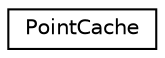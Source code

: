 digraph G
{
  edge [fontname="Helvetica",fontsize="10",labelfontname="Helvetica",labelfontsize="10"];
  node [fontname="Helvetica",fontsize="10",shape=record];
  rankdir=LR;
  Node1 [label="PointCache",height=0.2,width=0.4,color="black", fillcolor="white", style="filled",URL="$d6/d83/structPointCache.html"];
}

